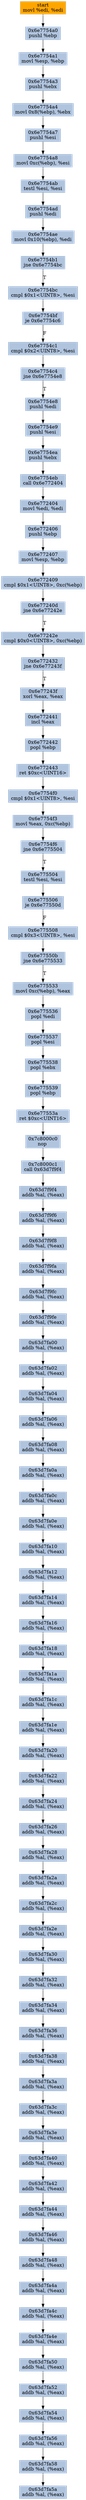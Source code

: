 digraph G {
node[shape=rectangle,style=filled,fillcolor=lightsteelblue,color=lightsteelblue]
bgcolor="transparent"
a0x6e77549emovl_edi_edi[label="start\nmovl %edi, %edi",color="lightgrey",fillcolor="orange"];
a0x6e7754a0pushl_ebp[label="0x6e7754a0\npushl %ebp"];
a0x6e7754a1movl_esp_ebp[label="0x6e7754a1\nmovl %esp, %ebp"];
a0x6e7754a3pushl_ebx[label="0x6e7754a3\npushl %ebx"];
a0x6e7754a4movl_0x8ebp__ebx[label="0x6e7754a4\nmovl 0x8(%ebp), %ebx"];
a0x6e7754a7pushl_esi[label="0x6e7754a7\npushl %esi"];
a0x6e7754a8movl_0xcebp__esi[label="0x6e7754a8\nmovl 0xc(%ebp), %esi"];
a0x6e7754abtestl_esi_esi[label="0x6e7754ab\ntestl %esi, %esi"];
a0x6e7754adpushl_edi[label="0x6e7754ad\npushl %edi"];
a0x6e7754aemovl_0x10ebp__edi[label="0x6e7754ae\nmovl 0x10(%ebp), %edi"];
a0x6e7754b1jne_0x6e7754bc[label="0x6e7754b1\njne 0x6e7754bc"];
a0x6e7754bccmpl_0x1UINT8_esi[label="0x6e7754bc\ncmpl $0x1<UINT8>, %esi"];
a0x6e7754bfje_0x6e7754c6[label="0x6e7754bf\nje 0x6e7754c6"];
a0x6e7754c1cmpl_0x2UINT8_esi[label="0x6e7754c1\ncmpl $0x2<UINT8>, %esi"];
a0x6e7754c4jne_0x6e7754e8[label="0x6e7754c4\njne 0x6e7754e8"];
a0x6e7754e8pushl_edi[label="0x6e7754e8\npushl %edi"];
a0x6e7754e9pushl_esi[label="0x6e7754e9\npushl %esi"];
a0x6e7754eapushl_ebx[label="0x6e7754ea\npushl %ebx"];
a0x6e7754ebcall_0x6e772404[label="0x6e7754eb\ncall 0x6e772404"];
a0x6e772404movl_edi_edi[label="0x6e772404\nmovl %edi, %edi"];
a0x6e772406pushl_ebp[label="0x6e772406\npushl %ebp"];
a0x6e772407movl_esp_ebp[label="0x6e772407\nmovl %esp, %ebp"];
a0x6e772409cmpl_0x1UINT8_0xcebp_[label="0x6e772409\ncmpl $0x1<UINT8>, 0xc(%ebp)"];
a0x6e77240djne_0x6e77242e[label="0x6e77240d\njne 0x6e77242e"];
a0x6e77242ecmpl_0x0UINT8_0xcebp_[label="0x6e77242e\ncmpl $0x0<UINT8>, 0xc(%ebp)"];
a0x6e772432jne_0x6e77243f[label="0x6e772432\njne 0x6e77243f"];
a0x6e77243fxorl_eax_eax[label="0x6e77243f\nxorl %eax, %eax"];
a0x6e772441incl_eax[label="0x6e772441\nincl %eax"];
a0x6e772442popl_ebp[label="0x6e772442\npopl %ebp"];
a0x6e772443ret_0xcUINT16[label="0x6e772443\nret $0xc<UINT16>"];
a0x6e7754f0cmpl_0x1UINT8_esi[label="0x6e7754f0\ncmpl $0x1<UINT8>, %esi"];
a0x6e7754f3movl_eax_0xcebp_[label="0x6e7754f3\nmovl %eax, 0xc(%ebp)"];
a0x6e7754f6jne_0x6e775504[label="0x6e7754f6\njne 0x6e775504"];
a0x6e775504testl_esi_esi[label="0x6e775504\ntestl %esi, %esi"];
a0x6e775506je_0x6e77550d[label="0x6e775506\nje 0x6e77550d"];
a0x6e775508cmpl_0x3UINT8_esi[label="0x6e775508\ncmpl $0x3<UINT8>, %esi"];
a0x6e77550bjne_0x6e775533[label="0x6e77550b\njne 0x6e775533"];
a0x6e775533movl_0xcebp__eax[label="0x6e775533\nmovl 0xc(%ebp), %eax"];
a0x6e775536popl_edi[label="0x6e775536\npopl %edi"];
a0x6e775537popl_esi[label="0x6e775537\npopl %esi"];
a0x6e775538popl_ebx[label="0x6e775538\npopl %ebx"];
a0x6e775539popl_ebp[label="0x6e775539\npopl %ebp"];
a0x6e77553aret_0xcUINT16[label="0x6e77553a\nret $0xc<UINT16>"];
a0x7c8000c0nop_[label="0x7c8000c0\nnop "];
a0x7c8000c1call_0x63d7f9f4[label="0x7c8000c1\ncall 0x63d7f9f4"];
a0x63d7f9f4addb_al_eax_[label="0x63d7f9f4\naddb %al, (%eax)"];
a0x63d7f9f6addb_al_eax_[label="0x63d7f9f6\naddb %al, (%eax)"];
a0x63d7f9f8addb_al_eax_[label="0x63d7f9f8\naddb %al, (%eax)"];
a0x63d7f9faaddb_al_eax_[label="0x63d7f9fa\naddb %al, (%eax)"];
a0x63d7f9fcaddb_al_eax_[label="0x63d7f9fc\naddb %al, (%eax)"];
a0x63d7f9feaddb_al_eax_[label="0x63d7f9fe\naddb %al, (%eax)"];
a0x63d7fa00addb_al_eax_[label="0x63d7fa00\naddb %al, (%eax)"];
a0x63d7fa02addb_al_eax_[label="0x63d7fa02\naddb %al, (%eax)"];
a0x63d7fa04addb_al_eax_[label="0x63d7fa04\naddb %al, (%eax)"];
a0x63d7fa06addb_al_eax_[label="0x63d7fa06\naddb %al, (%eax)"];
a0x63d7fa08addb_al_eax_[label="0x63d7fa08\naddb %al, (%eax)"];
a0x63d7fa0aaddb_al_eax_[label="0x63d7fa0a\naddb %al, (%eax)"];
a0x63d7fa0caddb_al_eax_[label="0x63d7fa0c\naddb %al, (%eax)"];
a0x63d7fa0eaddb_al_eax_[label="0x63d7fa0e\naddb %al, (%eax)"];
a0x63d7fa10addb_al_eax_[label="0x63d7fa10\naddb %al, (%eax)"];
a0x63d7fa12addb_al_eax_[label="0x63d7fa12\naddb %al, (%eax)"];
a0x63d7fa14addb_al_eax_[label="0x63d7fa14\naddb %al, (%eax)"];
a0x63d7fa16addb_al_eax_[label="0x63d7fa16\naddb %al, (%eax)"];
a0x63d7fa18addb_al_eax_[label="0x63d7fa18\naddb %al, (%eax)"];
a0x63d7fa1aaddb_al_eax_[label="0x63d7fa1a\naddb %al, (%eax)"];
a0x63d7fa1caddb_al_eax_[label="0x63d7fa1c\naddb %al, (%eax)"];
a0x63d7fa1eaddb_al_eax_[label="0x63d7fa1e\naddb %al, (%eax)"];
a0x63d7fa20addb_al_eax_[label="0x63d7fa20\naddb %al, (%eax)"];
a0x63d7fa22addb_al_eax_[label="0x63d7fa22\naddb %al, (%eax)"];
a0x63d7fa24addb_al_eax_[label="0x63d7fa24\naddb %al, (%eax)"];
a0x63d7fa26addb_al_eax_[label="0x63d7fa26\naddb %al, (%eax)"];
a0x63d7fa28addb_al_eax_[label="0x63d7fa28\naddb %al, (%eax)"];
a0x63d7fa2aaddb_al_eax_[label="0x63d7fa2a\naddb %al, (%eax)"];
a0x63d7fa2caddb_al_eax_[label="0x63d7fa2c\naddb %al, (%eax)"];
a0x63d7fa2eaddb_al_eax_[label="0x63d7fa2e\naddb %al, (%eax)"];
a0x63d7fa30addb_al_eax_[label="0x63d7fa30\naddb %al, (%eax)"];
a0x63d7fa32addb_al_eax_[label="0x63d7fa32\naddb %al, (%eax)"];
a0x63d7fa34addb_al_eax_[label="0x63d7fa34\naddb %al, (%eax)"];
a0x63d7fa36addb_al_eax_[label="0x63d7fa36\naddb %al, (%eax)"];
a0x63d7fa38addb_al_eax_[label="0x63d7fa38\naddb %al, (%eax)"];
a0x63d7fa3aaddb_al_eax_[label="0x63d7fa3a\naddb %al, (%eax)"];
a0x63d7fa3caddb_al_eax_[label="0x63d7fa3c\naddb %al, (%eax)"];
a0x63d7fa3eaddb_al_eax_[label="0x63d7fa3e\naddb %al, (%eax)"];
a0x63d7fa40addb_al_eax_[label="0x63d7fa40\naddb %al, (%eax)"];
a0x63d7fa42addb_al_eax_[label="0x63d7fa42\naddb %al, (%eax)"];
a0x63d7fa44addb_al_eax_[label="0x63d7fa44\naddb %al, (%eax)"];
a0x63d7fa46addb_al_eax_[label="0x63d7fa46\naddb %al, (%eax)"];
a0x63d7fa48addb_al_eax_[label="0x63d7fa48\naddb %al, (%eax)"];
a0x63d7fa4aaddb_al_eax_[label="0x63d7fa4a\naddb %al, (%eax)"];
a0x63d7fa4caddb_al_eax_[label="0x63d7fa4c\naddb %al, (%eax)"];
a0x63d7fa4eaddb_al_eax_[label="0x63d7fa4e\naddb %al, (%eax)"];
a0x63d7fa50addb_al_eax_[label="0x63d7fa50\naddb %al, (%eax)"];
a0x63d7fa52addb_al_eax_[label="0x63d7fa52\naddb %al, (%eax)"];
a0x63d7fa54addb_al_eax_[label="0x63d7fa54\naddb %al, (%eax)"];
a0x63d7fa56addb_al_eax_[label="0x63d7fa56\naddb %al, (%eax)"];
a0x63d7fa58addb_al_eax_[label="0x63d7fa58\naddb %al, (%eax)"];
a0x63d7fa5aaddb_al_eax_[label="0x63d7fa5a\naddb %al, (%eax)"];
a0x6e77549emovl_edi_edi -> a0x6e7754a0pushl_ebp [color="#000000"];
a0x6e7754a0pushl_ebp -> a0x6e7754a1movl_esp_ebp [color="#000000"];
a0x6e7754a1movl_esp_ebp -> a0x6e7754a3pushl_ebx [color="#000000"];
a0x6e7754a3pushl_ebx -> a0x6e7754a4movl_0x8ebp__ebx [color="#000000"];
a0x6e7754a4movl_0x8ebp__ebx -> a0x6e7754a7pushl_esi [color="#000000"];
a0x6e7754a7pushl_esi -> a0x6e7754a8movl_0xcebp__esi [color="#000000"];
a0x6e7754a8movl_0xcebp__esi -> a0x6e7754abtestl_esi_esi [color="#000000"];
a0x6e7754abtestl_esi_esi -> a0x6e7754adpushl_edi [color="#000000"];
a0x6e7754adpushl_edi -> a0x6e7754aemovl_0x10ebp__edi [color="#000000"];
a0x6e7754aemovl_0x10ebp__edi -> a0x6e7754b1jne_0x6e7754bc [color="#000000"];
a0x6e7754b1jne_0x6e7754bc -> a0x6e7754bccmpl_0x1UINT8_esi [color="#000000",label="T"];
a0x6e7754bccmpl_0x1UINT8_esi -> a0x6e7754bfje_0x6e7754c6 [color="#000000"];
a0x6e7754bfje_0x6e7754c6 -> a0x6e7754c1cmpl_0x2UINT8_esi [color="#000000",label="F"];
a0x6e7754c1cmpl_0x2UINT8_esi -> a0x6e7754c4jne_0x6e7754e8 [color="#000000"];
a0x6e7754c4jne_0x6e7754e8 -> a0x6e7754e8pushl_edi [color="#000000",label="T"];
a0x6e7754e8pushl_edi -> a0x6e7754e9pushl_esi [color="#000000"];
a0x6e7754e9pushl_esi -> a0x6e7754eapushl_ebx [color="#000000"];
a0x6e7754eapushl_ebx -> a0x6e7754ebcall_0x6e772404 [color="#000000"];
a0x6e7754ebcall_0x6e772404 -> a0x6e772404movl_edi_edi [color="#000000"];
a0x6e772404movl_edi_edi -> a0x6e772406pushl_ebp [color="#000000"];
a0x6e772406pushl_ebp -> a0x6e772407movl_esp_ebp [color="#000000"];
a0x6e772407movl_esp_ebp -> a0x6e772409cmpl_0x1UINT8_0xcebp_ [color="#000000"];
a0x6e772409cmpl_0x1UINT8_0xcebp_ -> a0x6e77240djne_0x6e77242e [color="#000000"];
a0x6e77240djne_0x6e77242e -> a0x6e77242ecmpl_0x0UINT8_0xcebp_ [color="#000000",label="T"];
a0x6e77242ecmpl_0x0UINT8_0xcebp_ -> a0x6e772432jne_0x6e77243f [color="#000000"];
a0x6e772432jne_0x6e77243f -> a0x6e77243fxorl_eax_eax [color="#000000",label="T"];
a0x6e77243fxorl_eax_eax -> a0x6e772441incl_eax [color="#000000"];
a0x6e772441incl_eax -> a0x6e772442popl_ebp [color="#000000"];
a0x6e772442popl_ebp -> a0x6e772443ret_0xcUINT16 [color="#000000"];
a0x6e772443ret_0xcUINT16 -> a0x6e7754f0cmpl_0x1UINT8_esi [color="#000000"];
a0x6e7754f0cmpl_0x1UINT8_esi -> a0x6e7754f3movl_eax_0xcebp_ [color="#000000"];
a0x6e7754f3movl_eax_0xcebp_ -> a0x6e7754f6jne_0x6e775504 [color="#000000"];
a0x6e7754f6jne_0x6e775504 -> a0x6e775504testl_esi_esi [color="#000000",label="T"];
a0x6e775504testl_esi_esi -> a0x6e775506je_0x6e77550d [color="#000000"];
a0x6e775506je_0x6e77550d -> a0x6e775508cmpl_0x3UINT8_esi [color="#000000",label="F"];
a0x6e775508cmpl_0x3UINT8_esi -> a0x6e77550bjne_0x6e775533 [color="#000000"];
a0x6e77550bjne_0x6e775533 -> a0x6e775533movl_0xcebp__eax [color="#000000",label="T"];
a0x6e775533movl_0xcebp__eax -> a0x6e775536popl_edi [color="#000000"];
a0x6e775536popl_edi -> a0x6e775537popl_esi [color="#000000"];
a0x6e775537popl_esi -> a0x6e775538popl_ebx [color="#000000"];
a0x6e775538popl_ebx -> a0x6e775539popl_ebp [color="#000000"];
a0x6e775539popl_ebp -> a0x6e77553aret_0xcUINT16 [color="#000000"];
a0x6e77553aret_0xcUINT16 -> a0x7c8000c0nop_ [color="#000000"];
a0x7c8000c0nop_ -> a0x7c8000c1call_0x63d7f9f4 [color="#000000"];
a0x7c8000c1call_0x63d7f9f4 -> a0x63d7f9f4addb_al_eax_ [color="#000000"];
a0x63d7f9f4addb_al_eax_ -> a0x63d7f9f6addb_al_eax_ [color="#000000"];
a0x63d7f9f6addb_al_eax_ -> a0x63d7f9f8addb_al_eax_ [color="#000000"];
a0x63d7f9f8addb_al_eax_ -> a0x63d7f9faaddb_al_eax_ [color="#000000"];
a0x63d7f9faaddb_al_eax_ -> a0x63d7f9fcaddb_al_eax_ [color="#000000"];
a0x63d7f9fcaddb_al_eax_ -> a0x63d7f9feaddb_al_eax_ [color="#000000"];
a0x63d7f9feaddb_al_eax_ -> a0x63d7fa00addb_al_eax_ [color="#000000"];
a0x63d7fa00addb_al_eax_ -> a0x63d7fa02addb_al_eax_ [color="#000000"];
a0x63d7fa02addb_al_eax_ -> a0x63d7fa04addb_al_eax_ [color="#000000"];
a0x63d7fa04addb_al_eax_ -> a0x63d7fa06addb_al_eax_ [color="#000000"];
a0x63d7fa06addb_al_eax_ -> a0x63d7fa08addb_al_eax_ [color="#000000"];
a0x63d7fa08addb_al_eax_ -> a0x63d7fa0aaddb_al_eax_ [color="#000000"];
a0x63d7fa0aaddb_al_eax_ -> a0x63d7fa0caddb_al_eax_ [color="#000000"];
a0x63d7fa0caddb_al_eax_ -> a0x63d7fa0eaddb_al_eax_ [color="#000000"];
a0x63d7fa0eaddb_al_eax_ -> a0x63d7fa10addb_al_eax_ [color="#000000"];
a0x63d7fa10addb_al_eax_ -> a0x63d7fa12addb_al_eax_ [color="#000000"];
a0x63d7fa12addb_al_eax_ -> a0x63d7fa14addb_al_eax_ [color="#000000"];
a0x63d7fa14addb_al_eax_ -> a0x63d7fa16addb_al_eax_ [color="#000000"];
a0x63d7fa16addb_al_eax_ -> a0x63d7fa18addb_al_eax_ [color="#000000"];
a0x63d7fa18addb_al_eax_ -> a0x63d7fa1aaddb_al_eax_ [color="#000000"];
a0x63d7fa1aaddb_al_eax_ -> a0x63d7fa1caddb_al_eax_ [color="#000000"];
a0x63d7fa1caddb_al_eax_ -> a0x63d7fa1eaddb_al_eax_ [color="#000000"];
a0x63d7fa1eaddb_al_eax_ -> a0x63d7fa20addb_al_eax_ [color="#000000"];
a0x63d7fa20addb_al_eax_ -> a0x63d7fa22addb_al_eax_ [color="#000000"];
a0x63d7fa22addb_al_eax_ -> a0x63d7fa24addb_al_eax_ [color="#000000"];
a0x63d7fa24addb_al_eax_ -> a0x63d7fa26addb_al_eax_ [color="#000000"];
a0x63d7fa26addb_al_eax_ -> a0x63d7fa28addb_al_eax_ [color="#000000"];
a0x63d7fa28addb_al_eax_ -> a0x63d7fa2aaddb_al_eax_ [color="#000000"];
a0x63d7fa2aaddb_al_eax_ -> a0x63d7fa2caddb_al_eax_ [color="#000000"];
a0x63d7fa2caddb_al_eax_ -> a0x63d7fa2eaddb_al_eax_ [color="#000000"];
a0x63d7fa2eaddb_al_eax_ -> a0x63d7fa30addb_al_eax_ [color="#000000"];
a0x63d7fa30addb_al_eax_ -> a0x63d7fa32addb_al_eax_ [color="#000000"];
a0x63d7fa32addb_al_eax_ -> a0x63d7fa34addb_al_eax_ [color="#000000"];
a0x63d7fa34addb_al_eax_ -> a0x63d7fa36addb_al_eax_ [color="#000000"];
a0x63d7fa36addb_al_eax_ -> a0x63d7fa38addb_al_eax_ [color="#000000"];
a0x63d7fa38addb_al_eax_ -> a0x63d7fa3aaddb_al_eax_ [color="#000000"];
a0x63d7fa3aaddb_al_eax_ -> a0x63d7fa3caddb_al_eax_ [color="#000000"];
a0x63d7fa3caddb_al_eax_ -> a0x63d7fa3eaddb_al_eax_ [color="#000000"];
a0x63d7fa3eaddb_al_eax_ -> a0x63d7fa40addb_al_eax_ [color="#000000"];
a0x63d7fa40addb_al_eax_ -> a0x63d7fa42addb_al_eax_ [color="#000000"];
a0x63d7fa42addb_al_eax_ -> a0x63d7fa44addb_al_eax_ [color="#000000"];
a0x63d7fa44addb_al_eax_ -> a0x63d7fa46addb_al_eax_ [color="#000000"];
a0x63d7fa46addb_al_eax_ -> a0x63d7fa48addb_al_eax_ [color="#000000"];
a0x63d7fa48addb_al_eax_ -> a0x63d7fa4aaddb_al_eax_ [color="#000000"];
a0x63d7fa4aaddb_al_eax_ -> a0x63d7fa4caddb_al_eax_ [color="#000000"];
a0x63d7fa4caddb_al_eax_ -> a0x63d7fa4eaddb_al_eax_ [color="#000000"];
a0x63d7fa4eaddb_al_eax_ -> a0x63d7fa50addb_al_eax_ [color="#000000"];
a0x63d7fa50addb_al_eax_ -> a0x63d7fa52addb_al_eax_ [color="#000000"];
a0x63d7fa52addb_al_eax_ -> a0x63d7fa54addb_al_eax_ [color="#000000"];
a0x63d7fa54addb_al_eax_ -> a0x63d7fa56addb_al_eax_ [color="#000000"];
a0x63d7fa56addb_al_eax_ -> a0x63d7fa58addb_al_eax_ [color="#000000"];
a0x63d7fa58addb_al_eax_ -> a0x63d7fa5aaddb_al_eax_ [color="#000000"];
}
